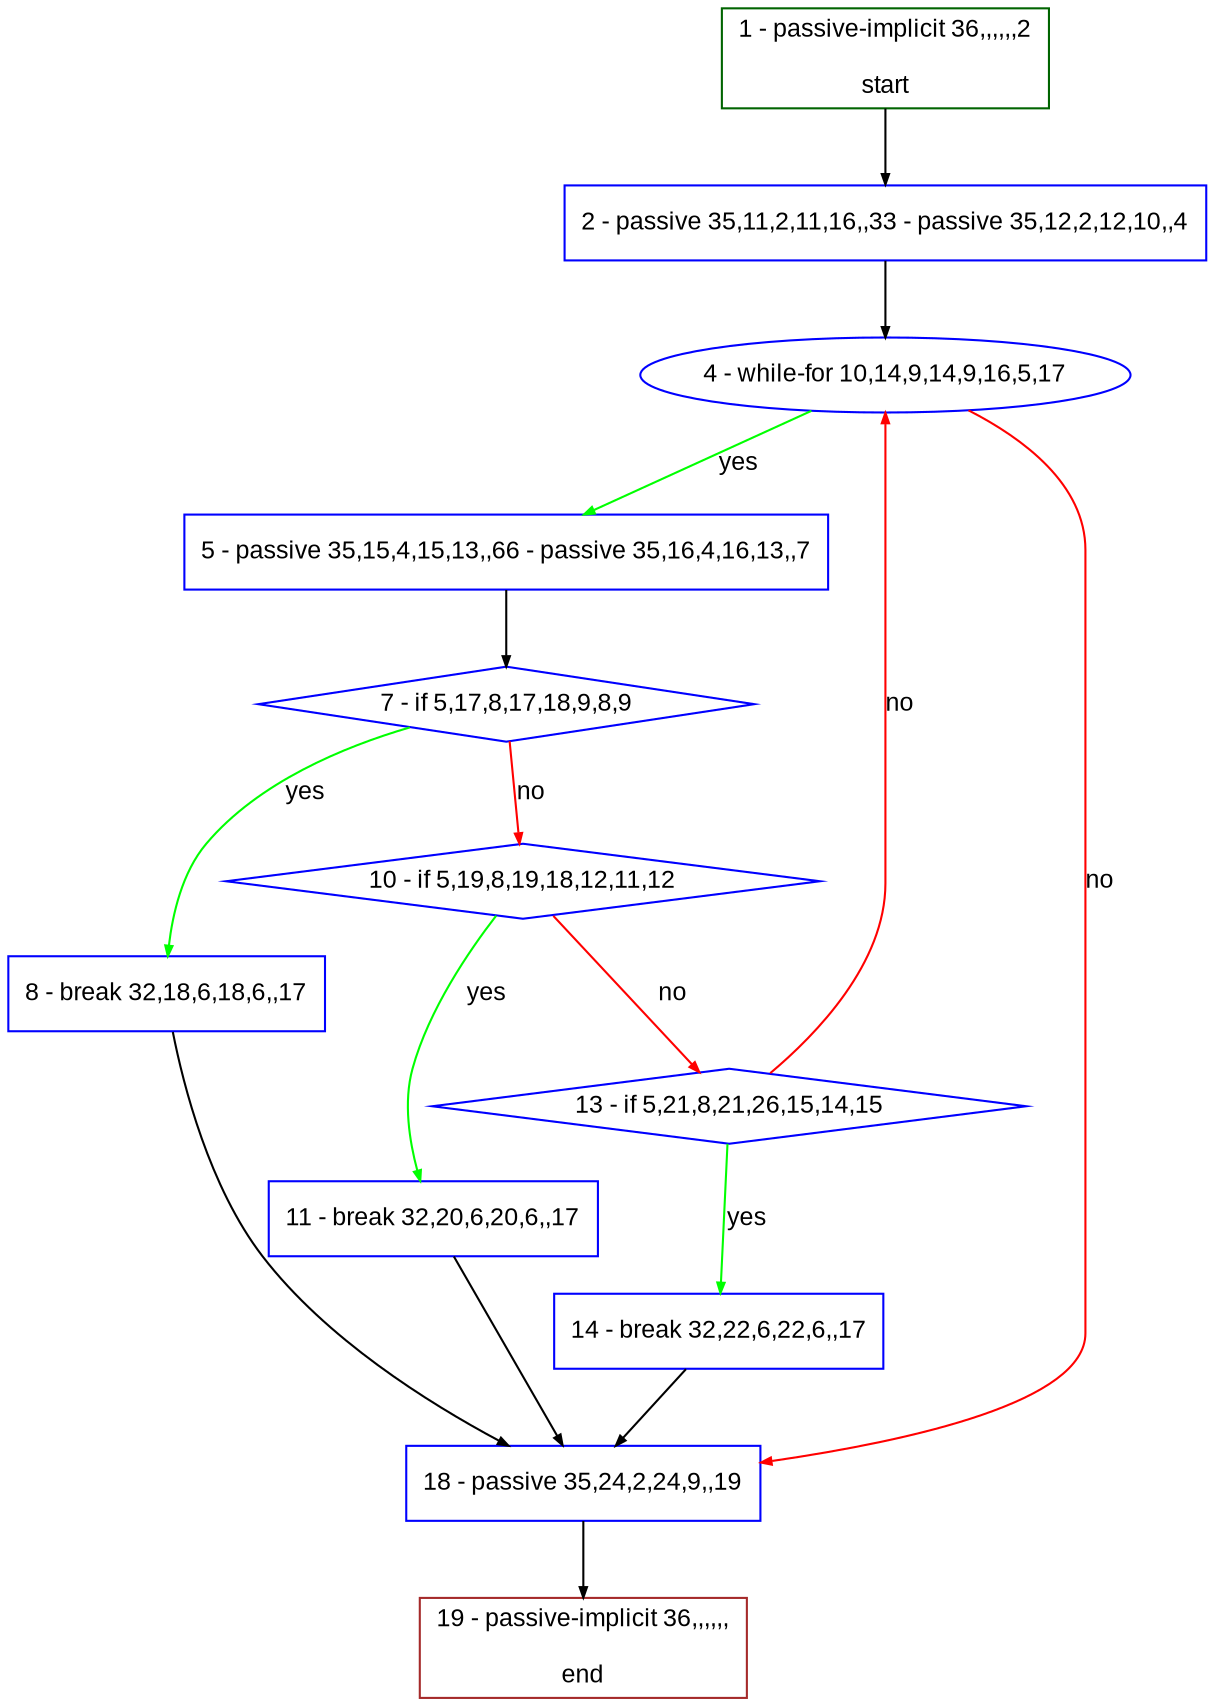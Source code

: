 digraph "" {
  graph [bgcolor="white", fillcolor="#FFFFCC", pack="true", packmode="clust", fontname="Arial", label="", fontsize="12", compound="true", style="rounded,filled"];
  node [node_initialized="no", fillcolor="white", fontname="Arial", label="", color="grey", fontsize="12", fixedsize="false", compound="true", shape="rectangle", style="filled"];
  edge [arrowtail="none", lhead="", fontcolor="black", fontname="Arial", label="", color="black", fontsize="12", arrowhead="normal", arrowsize="0.5", compound="true", ltail="", dir="forward"];
  __N1 [fillcolor="#ffffff", label="2 - passive 35,11,2,11,16,,33 - passive 35,12,2,12,10,,4", color="#0000ff", shape="box", style="filled"];
  __N2 [fillcolor="#ffffff", label="1 - passive-implicit 36,,,,,,2\n\nstart", color="#006400", shape="box", style="filled"];
  __N3 [fillcolor="#ffffff", label="4 - while-for 10,14,9,14,9,16,5,17", color="#0000ff", shape="oval", style="filled"];
  __N4 [fillcolor="#ffffff", label="5 - passive 35,15,4,15,13,,66 - passive 35,16,4,16,13,,7", color="#0000ff", shape="box", style="filled"];
  __N5 [fillcolor="#ffffff", label="18 - passive 35,24,2,24,9,,19", color="#0000ff", shape="box", style="filled"];
  __N6 [fillcolor="#ffffff", label="7 - if 5,17,8,17,18,9,8,9", color="#0000ff", shape="diamond", style="filled"];
  __N7 [fillcolor="#ffffff", label="8 - break 32,18,6,18,6,,17", color="#0000ff", shape="box", style="filled"];
  __N8 [fillcolor="#ffffff", label="10 - if 5,19,8,19,18,12,11,12", color="#0000ff", shape="diamond", style="filled"];
  __N9 [fillcolor="#ffffff", label="11 - break 32,20,6,20,6,,17", color="#0000ff", shape="box", style="filled"];
  __N10 [fillcolor="#ffffff", label="13 - if 5,21,8,21,26,15,14,15", color="#0000ff", shape="diamond", style="filled"];
  __N11 [fillcolor="#ffffff", label="14 - break 32,22,6,22,6,,17", color="#0000ff", shape="box", style="filled"];
  __N12 [fillcolor="#ffffff", label="19 - passive-implicit 36,,,,,,\n\nend", color="#a52a2a", shape="box", style="filled"];
  __N2 -> __N1 [arrowtail="none", color="#000000", label="", arrowhead="normal", dir="forward"];
  __N1 -> __N3 [arrowtail="none", color="#000000", label="", arrowhead="normal", dir="forward"];
  __N3 -> __N4 [arrowtail="none", color="#00ff00", label="yes", arrowhead="normal", dir="forward"];
  __N3 -> __N5 [arrowtail="none", color="#ff0000", label="no", arrowhead="normal", dir="forward"];
  __N4 -> __N6 [arrowtail="none", color="#000000", label="", arrowhead="normal", dir="forward"];
  __N6 -> __N7 [arrowtail="none", color="#00ff00", label="yes", arrowhead="normal", dir="forward"];
  __N6 -> __N8 [arrowtail="none", color="#ff0000", label="no", arrowhead="normal", dir="forward"];
  __N7 -> __N5 [arrowtail="none", color="#000000", label="", arrowhead="normal", dir="forward"];
  __N8 -> __N9 [arrowtail="none", color="#00ff00", label="yes", arrowhead="normal", dir="forward"];
  __N8 -> __N10 [arrowtail="none", color="#ff0000", label="no", arrowhead="normal", dir="forward"];
  __N9 -> __N5 [arrowtail="none", color="#000000", label="", arrowhead="normal", dir="forward"];
  __N10 -> __N3 [arrowtail="none", color="#ff0000", label="no", arrowhead="normal", dir="forward"];
  __N10 -> __N11 [arrowtail="none", color="#00ff00", label="yes", arrowhead="normal", dir="forward"];
  __N11 -> __N5 [arrowtail="none", color="#000000", label="", arrowhead="normal", dir="forward"];
  __N5 -> __N12 [arrowtail="none", color="#000000", label="", arrowhead="normal", dir="forward"];
}
